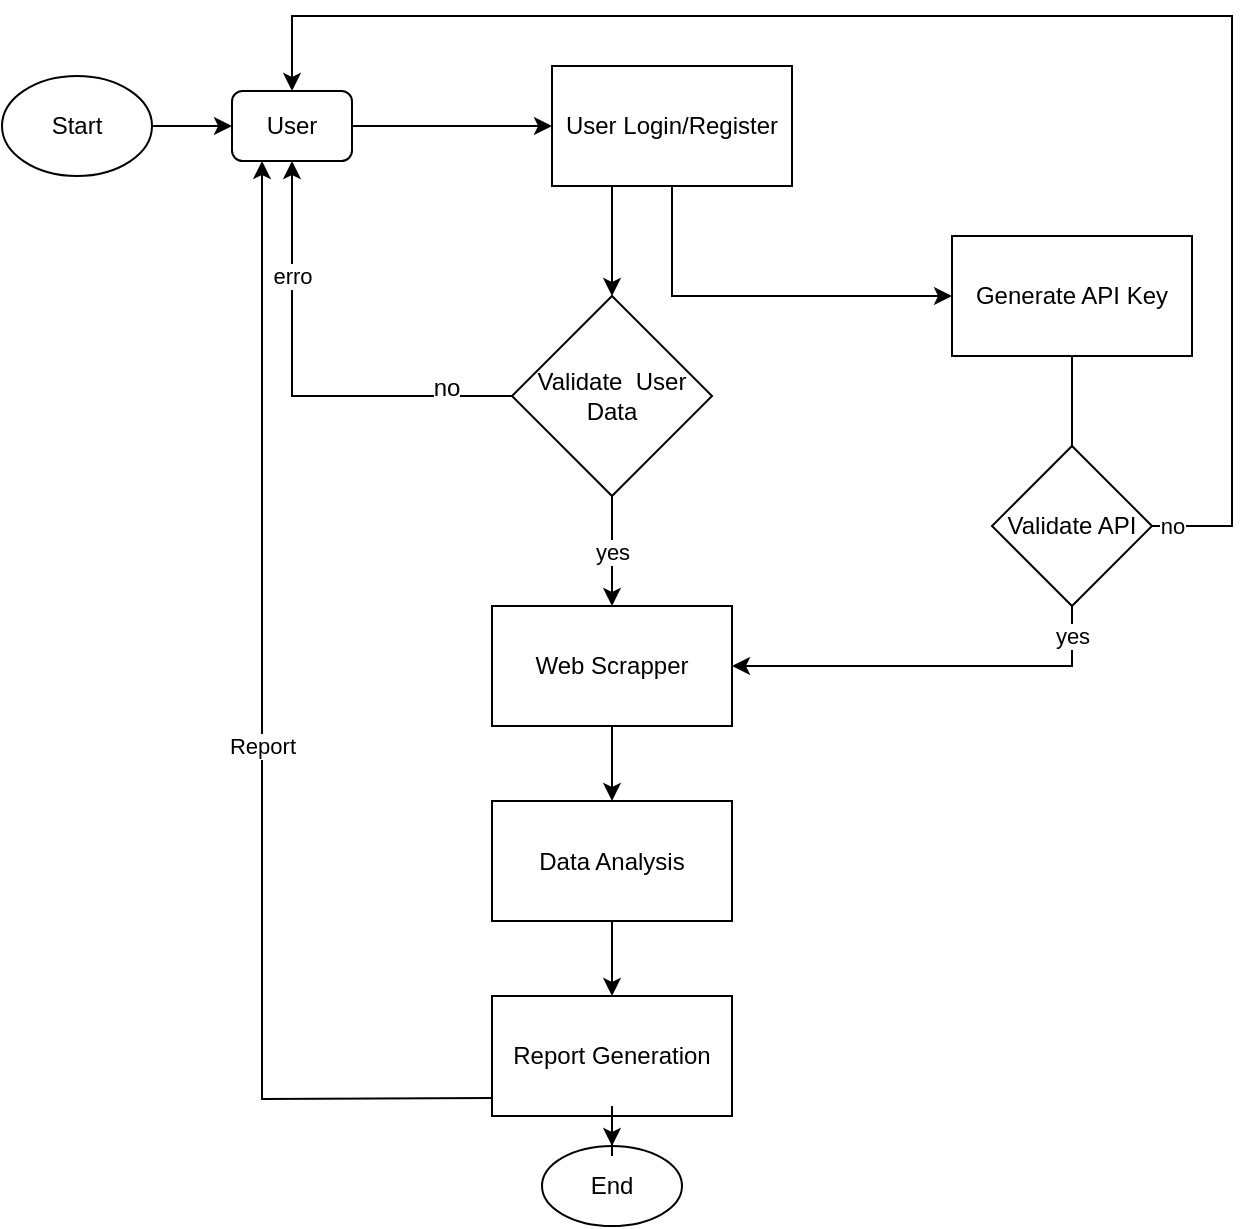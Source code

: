 <mxfile version="12.2.4" pages="1"><diagram id="a91p2reHh9f3FFJ-Mxod" name="Page-1"><mxGraphModel dx="1046" dy="448" grid="1" gridSize="10" guides="1" tooltips="1" connect="1" arrows="1" fold="1" page="1" pageScale="1" pageWidth="850" pageHeight="1100" math="0" shadow="0"><root><mxCell id="0"/><mxCell id="1" parent="0"/><mxCell id="168" value="" style="group" parent="1" vertex="1" connectable="0"><mxGeometry x="315" y="450" width="615" height="605" as="geometry"/></mxCell><mxCell id="116" value="Start" style="ellipse;whiteSpace=wrap;html=1;" parent="168" vertex="1"><mxGeometry y="30" width="75" height="50" as="geometry"/></mxCell><mxCell id="119" value="User Login/Register" style="rounded=0;whiteSpace=wrap;html=1;" parent="168" vertex="1"><mxGeometry x="275" y="25" width="120" height="60" as="geometry"/></mxCell><mxCell id="138" value="" style="edgeStyle=orthogonalEdgeStyle;rounded=0;orthogonalLoop=1;jettySize=auto;html=1;" parent="168" source="133" edge="1"><mxGeometry relative="1" as="geometry"><mxPoint x="535" y="250" as="targetPoint"/></mxGeometry></mxCell><mxCell id="133" value="Generate API Key" style="rounded=0;whiteSpace=wrap;html=1;" parent="168" vertex="1"><mxGeometry x="475" y="110" width="120" height="60" as="geometry"/></mxCell><mxCell id="134" value="" style="edgeStyle=orthogonalEdgeStyle;rounded=0;orthogonalLoop=1;jettySize=auto;html=1;entryX=0;entryY=0.5;entryDx=0;entryDy=0;" parent="168" source="119" target="133" edge="1"><mxGeometry relative="1" as="geometry"><Array as="points"><mxPoint x="335" y="140"/></Array></mxGeometry></mxCell><mxCell id="128" value="Web Scrapper" style="rounded=0;whiteSpace=wrap;html=1;" parent="168" vertex="1"><mxGeometry x="245" y="295" width="120" height="60" as="geometry"/></mxCell><mxCell id="154" value="Data Analysis" style="rounded=0;whiteSpace=wrap;html=1;" parent="168" vertex="1"><mxGeometry x="245" y="392.5" width="120" height="60" as="geometry"/></mxCell><mxCell id="159" value="" style="edgeStyle=orthogonalEdgeStyle;rounded=0;orthogonalLoop=1;jettySize=auto;html=1;" parent="168" source="128" target="154" edge="1"><mxGeometry relative="1" as="geometry"/></mxCell><mxCell id="156" value="Report Generation" style="rounded=0;whiteSpace=wrap;html=1;" parent="168" vertex="1"><mxGeometry x="245" y="490" width="120" height="60" as="geometry"/></mxCell><mxCell id="160" style="edgeStyle=orthogonalEdgeStyle;rounded=0;orthogonalLoop=1;jettySize=auto;html=1;" parent="168" source="154" target="156" edge="1"><mxGeometry relative="1" as="geometry"/></mxCell><mxCell id="164" value="Report" style="edgeStyle=orthogonalEdgeStyle;rounded=0;orthogonalLoop=1;jettySize=auto;html=1;exitX=0;exitY=0.5;exitDx=0;exitDy=0;entryX=0.25;entryY=1;entryDx=0;entryDy=0;" parent="168" target="150" edge="1"><mxGeometry relative="1" as="geometry"><mxPoint x="245" y="541" as="sourcePoint"/><mxPoint x="130" y="94" as="targetPoint"/></mxGeometry></mxCell><mxCell id="153" value="yes" style="edgeStyle=orthogonalEdgeStyle;rounded=0;orthogonalLoop=1;jettySize=auto;html=1;exitX=0.5;exitY=1;exitDx=0;exitDy=0;entryX=1;entryY=0.5;entryDx=0;entryDy=0;" parent="168" source="141" target="128" edge="1"><mxGeometry x="-0.85" relative="1" as="geometry"><Array as="points"><mxPoint x="535" y="325"/></Array><mxPoint as="offset"/></mxGeometry></mxCell><mxCell id="141" value="Validate API" style="rhombus;whiteSpace=wrap;html=1;" parent="168" vertex="1"><mxGeometry x="495" y="215" width="80" height="80" as="geometry"/></mxCell><mxCell id="145" value="yes" style="edgeStyle=orthogonalEdgeStyle;rounded=0;orthogonalLoop=1;jettySize=auto;html=1;" parent="168" source="143" target="128" edge="1"><mxGeometry relative="1" as="geometry"/></mxCell><mxCell id="143" value="Validate&amp;nbsp; User Data" style="rhombus;whiteSpace=wrap;html=1;" parent="168" vertex="1"><mxGeometry x="255" y="140" width="100" height="100" as="geometry"/></mxCell><mxCell id="144" style="edgeStyle=orthogonalEdgeStyle;rounded=0;orthogonalLoop=1;jettySize=auto;html=1;exitX=0.25;exitY=1;exitDx=0;exitDy=0;" parent="168" source="119" target="143" edge="1"><mxGeometry relative="1" as="geometry"/></mxCell><mxCell id="150" value="User" style="rounded=1;whiteSpace=wrap;html=1;" parent="168" vertex="1"><mxGeometry x="115" y="37.5" width="60" height="35" as="geometry"/></mxCell><mxCell id="118" value="" style="edgeStyle=orthogonalEdgeStyle;rounded=0;orthogonalLoop=1;jettySize=auto;html=1;entryX=0;entryY=0.5;entryDx=0;entryDy=0;" parent="168" source="150" target="119" edge="1"><mxGeometry relative="1" as="geometry"><mxPoint x="265" y="55" as="targetPoint"/></mxGeometry></mxCell><mxCell id="140" value="no" style="edgeStyle=orthogonalEdgeStyle;rounded=0;orthogonalLoop=1;jettySize=auto;html=1;entryX=0.5;entryY=0;entryDx=0;entryDy=0;exitX=1;exitY=0.5;exitDx=0;exitDy=0;" parent="168" source="141" target="150" edge="1"><mxGeometry x="-0.975" relative="1" as="geometry"><mxPoint x="595" y="280" as="sourcePoint"/><mxPoint x="595" y="55" as="targetPoint"/><Array as="points"><mxPoint x="615" y="255"/><mxPoint x="615"/><mxPoint x="145"/></Array><mxPoint as="offset"/></mxGeometry></mxCell><mxCell id="148" value="erro" style="edgeStyle=orthogonalEdgeStyle;rounded=0;orthogonalLoop=1;jettySize=auto;html=1;entryX=0.5;entryY=1;entryDx=0;entryDy=0;" parent="168" source="143" target="150" edge="1"><mxGeometry x="0.498" relative="1" as="geometry"><mxPoint x="175" y="190" as="targetPoint"/><Array as="points"><mxPoint x="145" y="190"/></Array><mxPoint as="offset"/></mxGeometry></mxCell><mxCell id="152" value="no" style="text;html=1;resizable=0;points=[];align=center;verticalAlign=middle;labelBackgroundColor=#ffffff;" parent="148" vertex="1" connectable="0"><mxGeometry x="-0.709" y="-4" relative="1" as="geometry"><mxPoint as="offset"/></mxGeometry></mxCell><mxCell id="151" value="" style="edgeStyle=orthogonalEdgeStyle;rounded=0;orthogonalLoop=1;jettySize=auto;html=1;entryX=0;entryY=0.5;entryDx=0;entryDy=0;" parent="168" source="116" target="150" edge="1"><mxGeometry relative="1" as="geometry"><mxPoint x="140" y="55" as="sourcePoint"/><mxPoint x="275" y="55" as="targetPoint"/></mxGeometry></mxCell><mxCell id="167" value="End" style="ellipse;whiteSpace=wrap;html=1;" parent="168" vertex="1"><mxGeometry x="270" y="565" width="70" height="40" as="geometry"/></mxCell><mxCell id="166" value="" style="edgeStyle=orthogonalEdgeStyle;rounded=0;orthogonalLoop=1;jettySize=auto;html=1;entryX=0.5;entryY=0;entryDx=0;entryDy=0;" parent="168" source="156" target="167" edge="1"><mxGeometry relative="1" as="geometry"><mxPoint x="305" y="630" as="targetPoint"/></mxGeometry></mxCell></root></mxGraphModel></diagram></mxfile>
